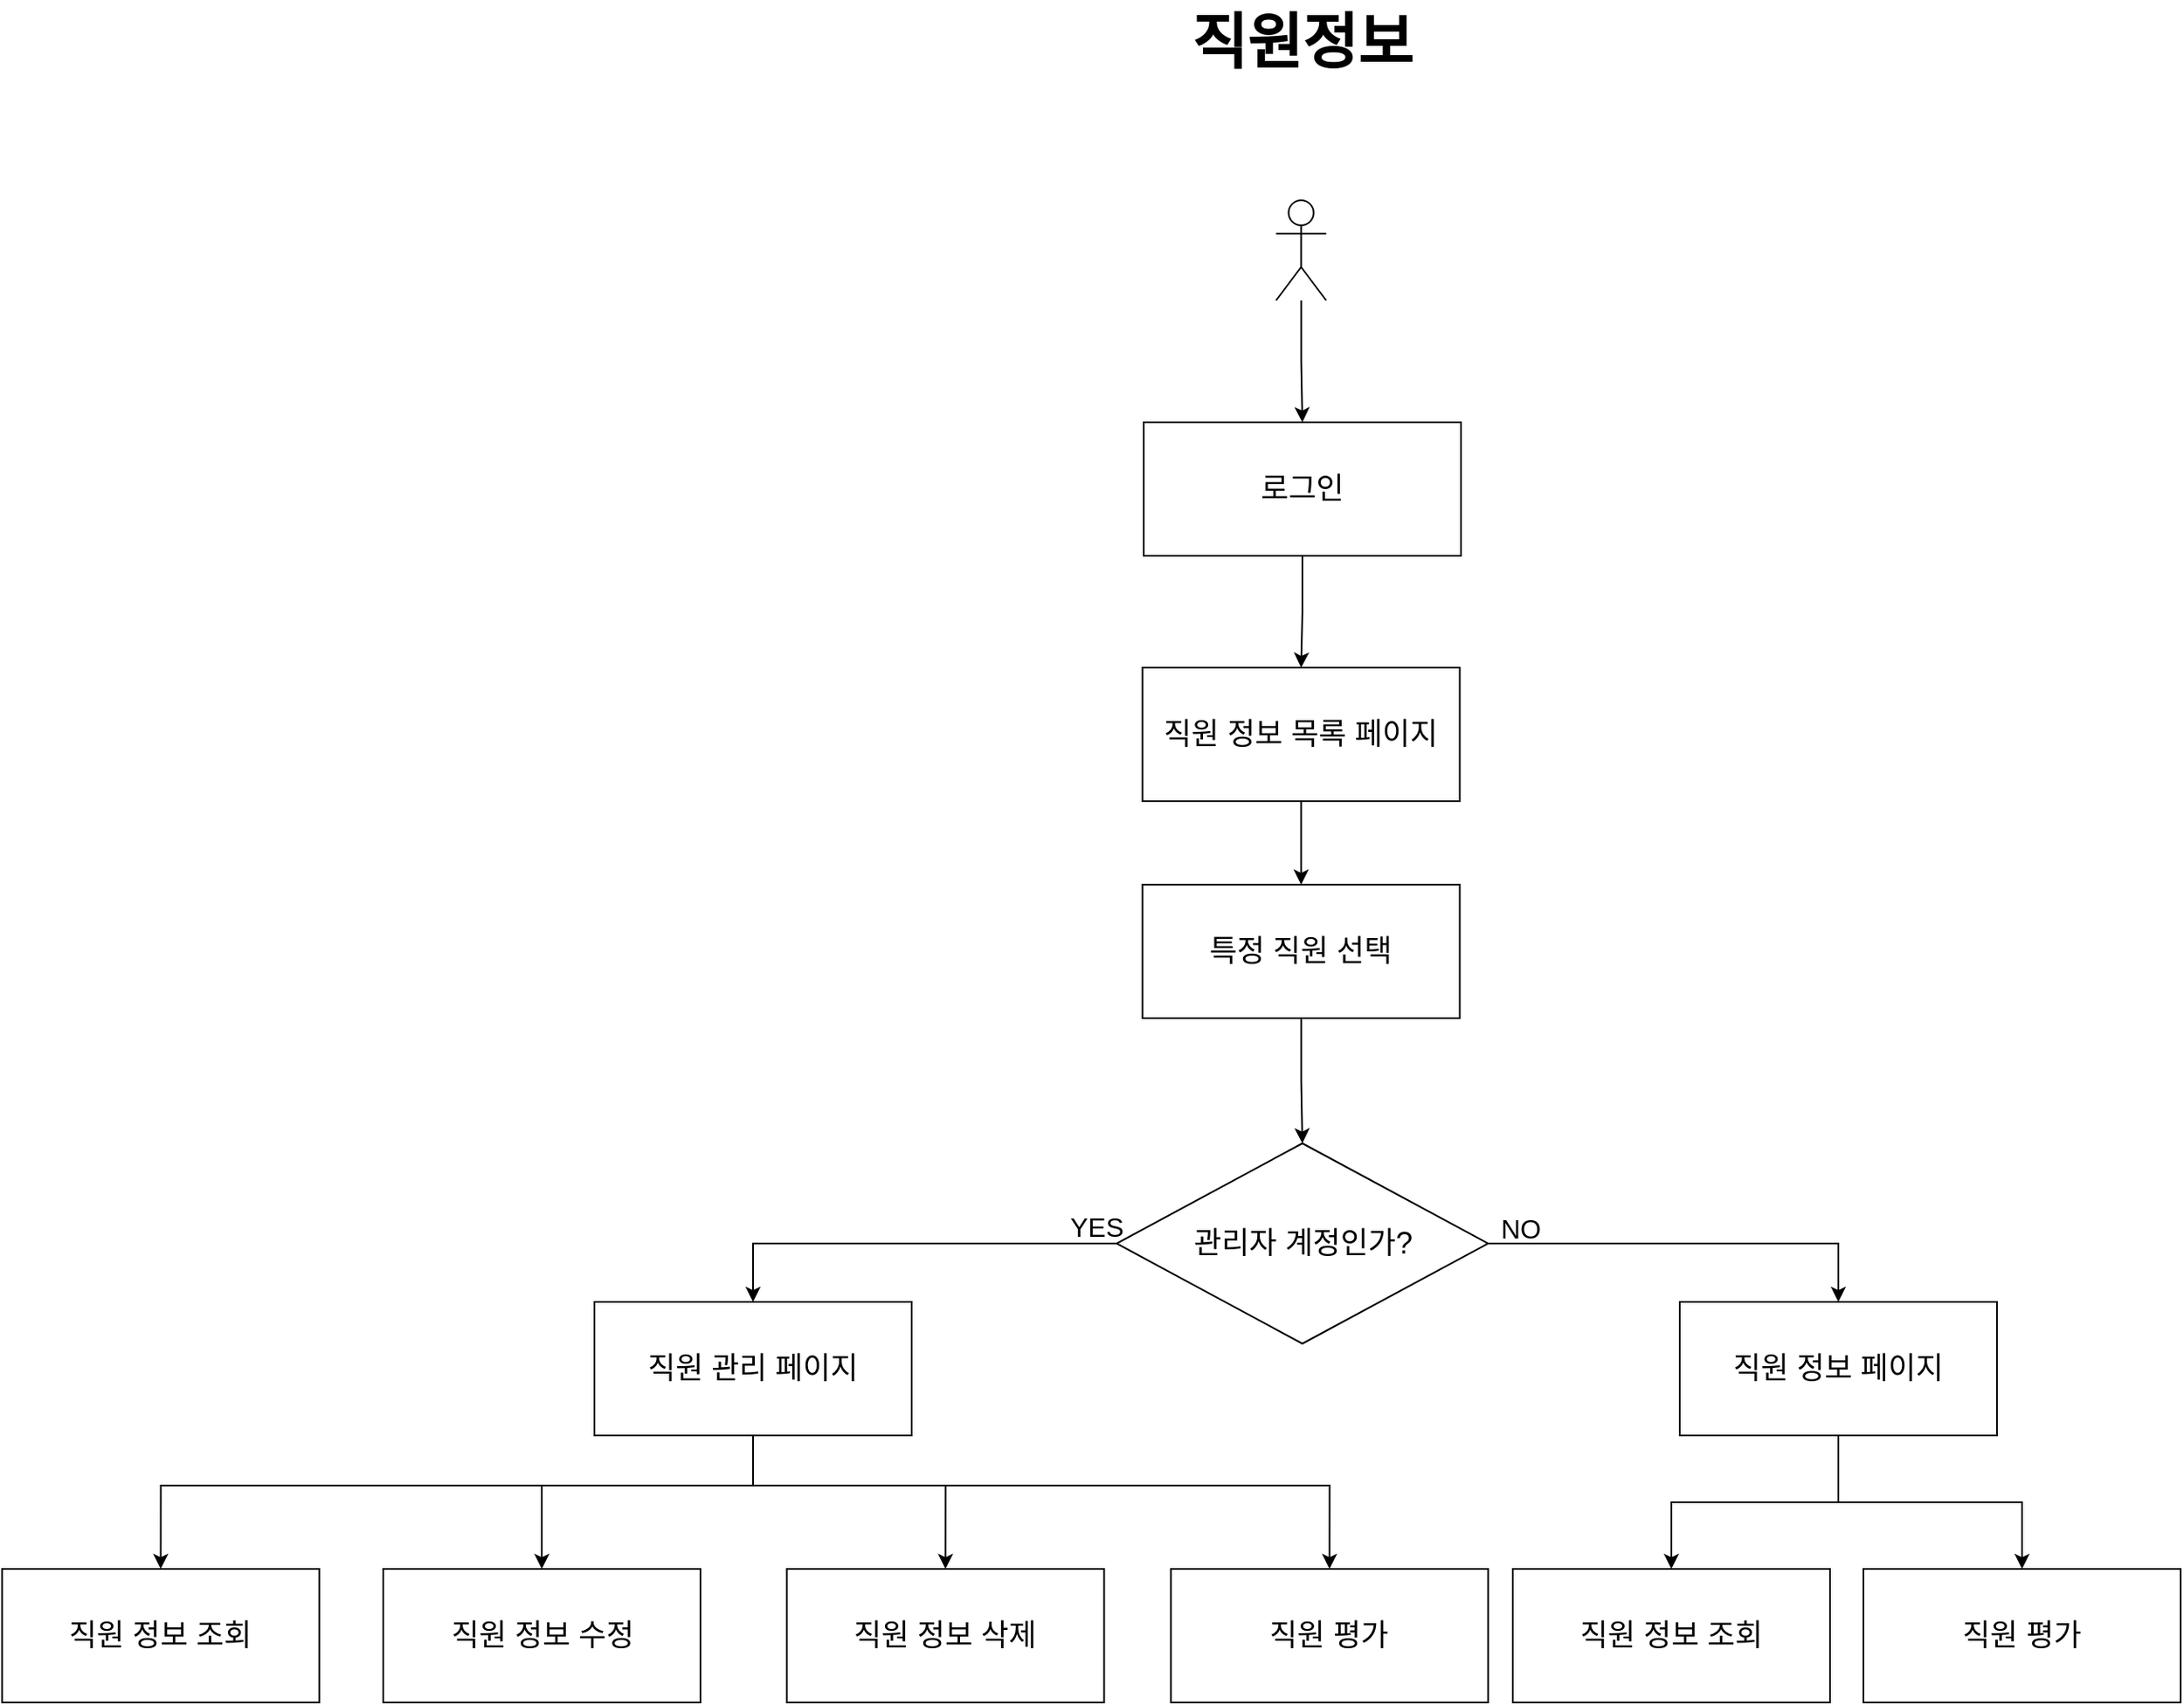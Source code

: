 <mxfile version="15.3.8" type="device"><diagram id="9goHGwZllun6ysNSK4x1" name="페이지-1"><mxGraphModel dx="1851" dy="1761" grid="1" gridSize="10" guides="1" tooltips="1" connect="1" arrows="1" fold="1" page="1" pageScale="1" pageWidth="827" pageHeight="1169" math="0" shadow="0"><root><mxCell id="0"/><mxCell id="1" parent="0"/><mxCell id="n5ncJ0UKkGOvTCusULNn-12" style="edgeStyle=orthogonalEdgeStyle;rounded=0;orthogonalLoop=1;jettySize=auto;html=1;entryX=0.5;entryY=0;entryDx=0;entryDy=0;" edge="1" parent="1" source="n5ncJ0UKkGOvTCusULNn-2" target="n5ncJ0UKkGOvTCusULNn-8"><mxGeometry relative="1" as="geometry"/></mxCell><mxCell id="n5ncJ0UKkGOvTCusULNn-2" value="&lt;font style=&quot;font-size: 18px&quot;&gt;로그인&lt;/font&gt;" style="rounded=0;whiteSpace=wrap;html=1;" vertex="1" parent="1"><mxGeometry x="319" y="153" width="190" height="80" as="geometry"/></mxCell><mxCell id="n5ncJ0UKkGOvTCusULNn-3" style="edgeStyle=orthogonalEdgeStyle;rounded=0;orthogonalLoop=1;jettySize=auto;html=1;entryX=0.5;entryY=0;entryDx=0;entryDy=0;" edge="1" parent="1" source="n5ncJ0UKkGOvTCusULNn-4" target="n5ncJ0UKkGOvTCusULNn-2"><mxGeometry relative="1" as="geometry"/></mxCell><mxCell id="n5ncJ0UKkGOvTCusULNn-4" value="" style="shape=umlActor;verticalLabelPosition=bottom;verticalAlign=top;html=1;outlineConnect=0;" vertex="1" parent="1"><mxGeometry x="398.25" y="20" width="30" height="60" as="geometry"/></mxCell><mxCell id="n5ncJ0UKkGOvTCusULNn-24" style="edgeStyle=orthogonalEdgeStyle;rounded=0;orthogonalLoop=1;jettySize=auto;html=1;entryX=0.5;entryY=0;entryDx=0;entryDy=0;" edge="1" parent="1" source="n5ncJ0UKkGOvTCusULNn-7" target="n5ncJ0UKkGOvTCusULNn-22"><mxGeometry relative="1" as="geometry"/></mxCell><mxCell id="n5ncJ0UKkGOvTCusULNn-25" style="edgeStyle=orthogonalEdgeStyle;rounded=0;orthogonalLoop=1;jettySize=auto;html=1;entryX=0.5;entryY=0;entryDx=0;entryDy=0;" edge="1" parent="1" source="n5ncJ0UKkGOvTCusULNn-7" target="n5ncJ0UKkGOvTCusULNn-23"><mxGeometry relative="1" as="geometry"/></mxCell><mxCell id="n5ncJ0UKkGOvTCusULNn-7" value="&lt;font style=&quot;font-size: 18px&quot;&gt;관리자 계정인가?&lt;/font&gt;" style="rhombus;whiteSpace=wrap;html=1;" vertex="1" parent="1"><mxGeometry x="302.75" y="585" width="222.5" height="120" as="geometry"/></mxCell><mxCell id="n5ncJ0UKkGOvTCusULNn-19" style="edgeStyle=orthogonalEdgeStyle;rounded=0;orthogonalLoop=1;jettySize=auto;html=1;entryX=0.5;entryY=0;entryDx=0;entryDy=0;" edge="1" parent="1" source="n5ncJ0UKkGOvTCusULNn-8" target="n5ncJ0UKkGOvTCusULNn-18"><mxGeometry relative="1" as="geometry"/></mxCell><mxCell id="n5ncJ0UKkGOvTCusULNn-8" value="&lt;span style=&quot;font-size: 18px&quot;&gt;직원 정보 목록 페이지&lt;/span&gt;" style="rounded=0;whiteSpace=wrap;html=1;" vertex="1" parent="1"><mxGeometry x="318.25" y="300" width="190" height="80" as="geometry"/></mxCell><mxCell id="n5ncJ0UKkGOvTCusULNn-9" value="&lt;span style=&quot;font-size: 16px&quot;&gt;YES&lt;/span&gt;" style="text;html=1;strokeColor=none;fillColor=none;align=center;verticalAlign=middle;whiteSpace=wrap;rounded=0;" vertex="1" parent="1"><mxGeometry x="270" y="620" width="41.75" height="30" as="geometry"/></mxCell><mxCell id="n5ncJ0UKkGOvTCusULNn-10" value="&lt;span style=&quot;font-size: 16px&quot;&gt;NO&lt;/span&gt;" style="text;html=1;strokeColor=none;fillColor=none;align=center;verticalAlign=middle;whiteSpace=wrap;rounded=0;" vertex="1" parent="1"><mxGeometry x="525.25" y="616" width="40" height="40" as="geometry"/></mxCell><mxCell id="n5ncJ0UKkGOvTCusULNn-11" value="&lt;span style=&quot;font-size: 36px&quot;&gt;&lt;b&gt;직원정보&lt;/b&gt;&lt;/span&gt;" style="text;html=1;strokeColor=none;fillColor=none;align=center;verticalAlign=middle;whiteSpace=wrap;rounded=0;" vertex="1" parent="1"><mxGeometry x="335.19" y="-100" width="157.62" height="50" as="geometry"/></mxCell><mxCell id="n5ncJ0UKkGOvTCusULNn-13" value="&lt;span style=&quot;font-size: 18px&quot;&gt;직원 정보 수정&lt;/span&gt;" style="rounded=0;whiteSpace=wrap;html=1;" vertex="1" parent="1"><mxGeometry x="-136.5" y="840" width="190" height="80" as="geometry"/></mxCell><mxCell id="n5ncJ0UKkGOvTCusULNn-15" value="&lt;span style=&quot;font-size: 18px&quot;&gt;직원 정보 조회&lt;/span&gt;" style="rounded=0;whiteSpace=wrap;html=1;" vertex="1" parent="1"><mxGeometry x="-364.75" y="840" width="190" height="80" as="geometry"/></mxCell><mxCell id="n5ncJ0UKkGOvTCusULNn-16" value="&lt;span style=&quot;font-size: 18px&quot;&gt;직원 정보 삭제&lt;/span&gt;" style="rounded=0;whiteSpace=wrap;html=1;" vertex="1" parent="1"><mxGeometry x="105.25" y="840" width="190" height="80" as="geometry"/></mxCell><mxCell id="n5ncJ0UKkGOvTCusULNn-17" value="&lt;span style=&quot;font-size: 18px&quot;&gt;직원 평가&lt;/span&gt;" style="rounded=0;whiteSpace=wrap;html=1;" vertex="1" parent="1"><mxGeometry x="335.25" y="840" width="190" height="80" as="geometry"/></mxCell><mxCell id="n5ncJ0UKkGOvTCusULNn-20" style="edgeStyle=orthogonalEdgeStyle;rounded=0;orthogonalLoop=1;jettySize=auto;html=1;entryX=0.5;entryY=0;entryDx=0;entryDy=0;" edge="1" parent="1" source="n5ncJ0UKkGOvTCusULNn-18" target="n5ncJ0UKkGOvTCusULNn-7"><mxGeometry relative="1" as="geometry"/></mxCell><mxCell id="n5ncJ0UKkGOvTCusULNn-18" value="&lt;span style=&quot;font-size: 18px&quot;&gt;특정 직원 선택&lt;/span&gt;" style="rounded=0;whiteSpace=wrap;html=1;" vertex="1" parent="1"><mxGeometry x="318.25" y="430" width="190" height="80" as="geometry"/></mxCell><mxCell id="n5ncJ0UKkGOvTCusULNn-27" style="edgeStyle=orthogonalEdgeStyle;rounded=0;orthogonalLoop=1;jettySize=auto;html=1;entryX=0.5;entryY=0;entryDx=0;entryDy=0;" edge="1" parent="1" source="n5ncJ0UKkGOvTCusULNn-22" target="n5ncJ0UKkGOvTCusULNn-15"><mxGeometry relative="1" as="geometry"><Array as="points"><mxPoint x="85" y="790"/><mxPoint x="-270" y="790"/></Array></mxGeometry></mxCell><mxCell id="n5ncJ0UKkGOvTCusULNn-28" style="edgeStyle=orthogonalEdgeStyle;rounded=0;orthogonalLoop=1;jettySize=auto;html=1;entryX=0.5;entryY=0;entryDx=0;entryDy=0;" edge="1" parent="1" source="n5ncJ0UKkGOvTCusULNn-22" target="n5ncJ0UKkGOvTCusULNn-13"><mxGeometry relative="1" as="geometry"><Array as="points"><mxPoint x="85" y="790"/><mxPoint x="-41" y="790"/></Array></mxGeometry></mxCell><mxCell id="n5ncJ0UKkGOvTCusULNn-29" style="edgeStyle=orthogonalEdgeStyle;rounded=0;orthogonalLoop=1;jettySize=auto;html=1;entryX=0.5;entryY=0;entryDx=0;entryDy=0;" edge="1" parent="1" source="n5ncJ0UKkGOvTCusULNn-22" target="n5ncJ0UKkGOvTCusULNn-16"><mxGeometry relative="1" as="geometry"><Array as="points"><mxPoint x="85" y="790"/><mxPoint x="200" y="790"/></Array></mxGeometry></mxCell><mxCell id="n5ncJ0UKkGOvTCusULNn-30" style="edgeStyle=orthogonalEdgeStyle;rounded=0;orthogonalLoop=1;jettySize=auto;html=1;entryX=0.5;entryY=0;entryDx=0;entryDy=0;" edge="1" parent="1" source="n5ncJ0UKkGOvTCusULNn-22" target="n5ncJ0UKkGOvTCusULNn-17"><mxGeometry relative="1" as="geometry"><Array as="points"><mxPoint x="85" y="790"/><mxPoint x="430" y="790"/></Array></mxGeometry></mxCell><mxCell id="n5ncJ0UKkGOvTCusULNn-22" value="&lt;span style=&quot;font-size: 18px&quot;&gt;직원 관리 페이지&lt;/span&gt;" style="rounded=0;whiteSpace=wrap;html=1;" vertex="1" parent="1"><mxGeometry x="-10" y="680" width="190" height="80" as="geometry"/></mxCell><mxCell id="n5ncJ0UKkGOvTCusULNn-33" style="edgeStyle=orthogonalEdgeStyle;rounded=0;orthogonalLoop=1;jettySize=auto;html=1;entryX=0.5;entryY=0;entryDx=0;entryDy=0;" edge="1" parent="1" source="n5ncJ0UKkGOvTCusULNn-23" target="n5ncJ0UKkGOvTCusULNn-31"><mxGeometry relative="1" as="geometry"/></mxCell><mxCell id="n5ncJ0UKkGOvTCusULNn-34" style="edgeStyle=orthogonalEdgeStyle;rounded=0;orthogonalLoop=1;jettySize=auto;html=1;entryX=0.5;entryY=0;entryDx=0;entryDy=0;" edge="1" parent="1" source="n5ncJ0UKkGOvTCusULNn-23" target="n5ncJ0UKkGOvTCusULNn-32"><mxGeometry relative="1" as="geometry"/></mxCell><mxCell id="n5ncJ0UKkGOvTCusULNn-23" value="&lt;span style=&quot;font-size: 18px&quot;&gt;직원 정보 페이지&lt;/span&gt;" style="rounded=0;whiteSpace=wrap;html=1;" vertex="1" parent="1"><mxGeometry x="640" y="680" width="190" height="80" as="geometry"/></mxCell><mxCell id="n5ncJ0UKkGOvTCusULNn-31" value="&lt;span style=&quot;font-size: 18px&quot;&gt;직원 정보 조회&lt;/span&gt;" style="rounded=0;whiteSpace=wrap;html=1;" vertex="1" parent="1"><mxGeometry x="540" y="840" width="190" height="80" as="geometry"/></mxCell><mxCell id="n5ncJ0UKkGOvTCusULNn-32" value="&lt;span style=&quot;font-size: 18px&quot;&gt;직원 평가&lt;/span&gt;" style="rounded=0;whiteSpace=wrap;html=1;" vertex="1" parent="1"><mxGeometry x="750" y="840" width="190" height="80" as="geometry"/></mxCell></root></mxGraphModel></diagram></mxfile>